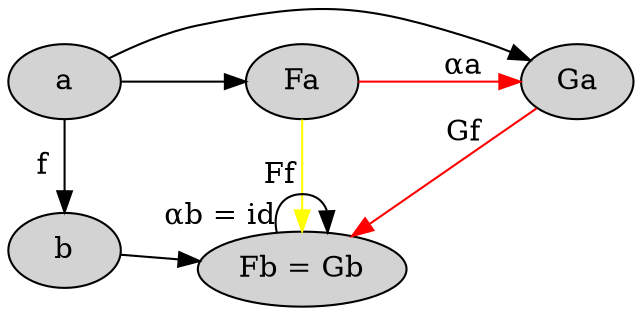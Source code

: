 digraph {
  node [style="filled" color="black" fillcolor="lightgray"]

  rankdir=LR
  { rank=same a b }
  { rank=same Fa FbGb }

  a [label="a"]
  b [label="b"]
  Fa [label="Fa"]
  Ga [label="Ga"]
  FbGb [label="Fb = Gb"]

  a -> b [label="f"]
  a -> Fa
  a -> Ga
  b -> FbGb
  FbGb -> FbGb [xlabel="αb = id"]
  Fa -> Ga [label="αa" color="red"]
  Ga -> FbGb [label="Gf" color="red"]
  Fa -> FbGb [label="Ff" color="yellow"]
}
